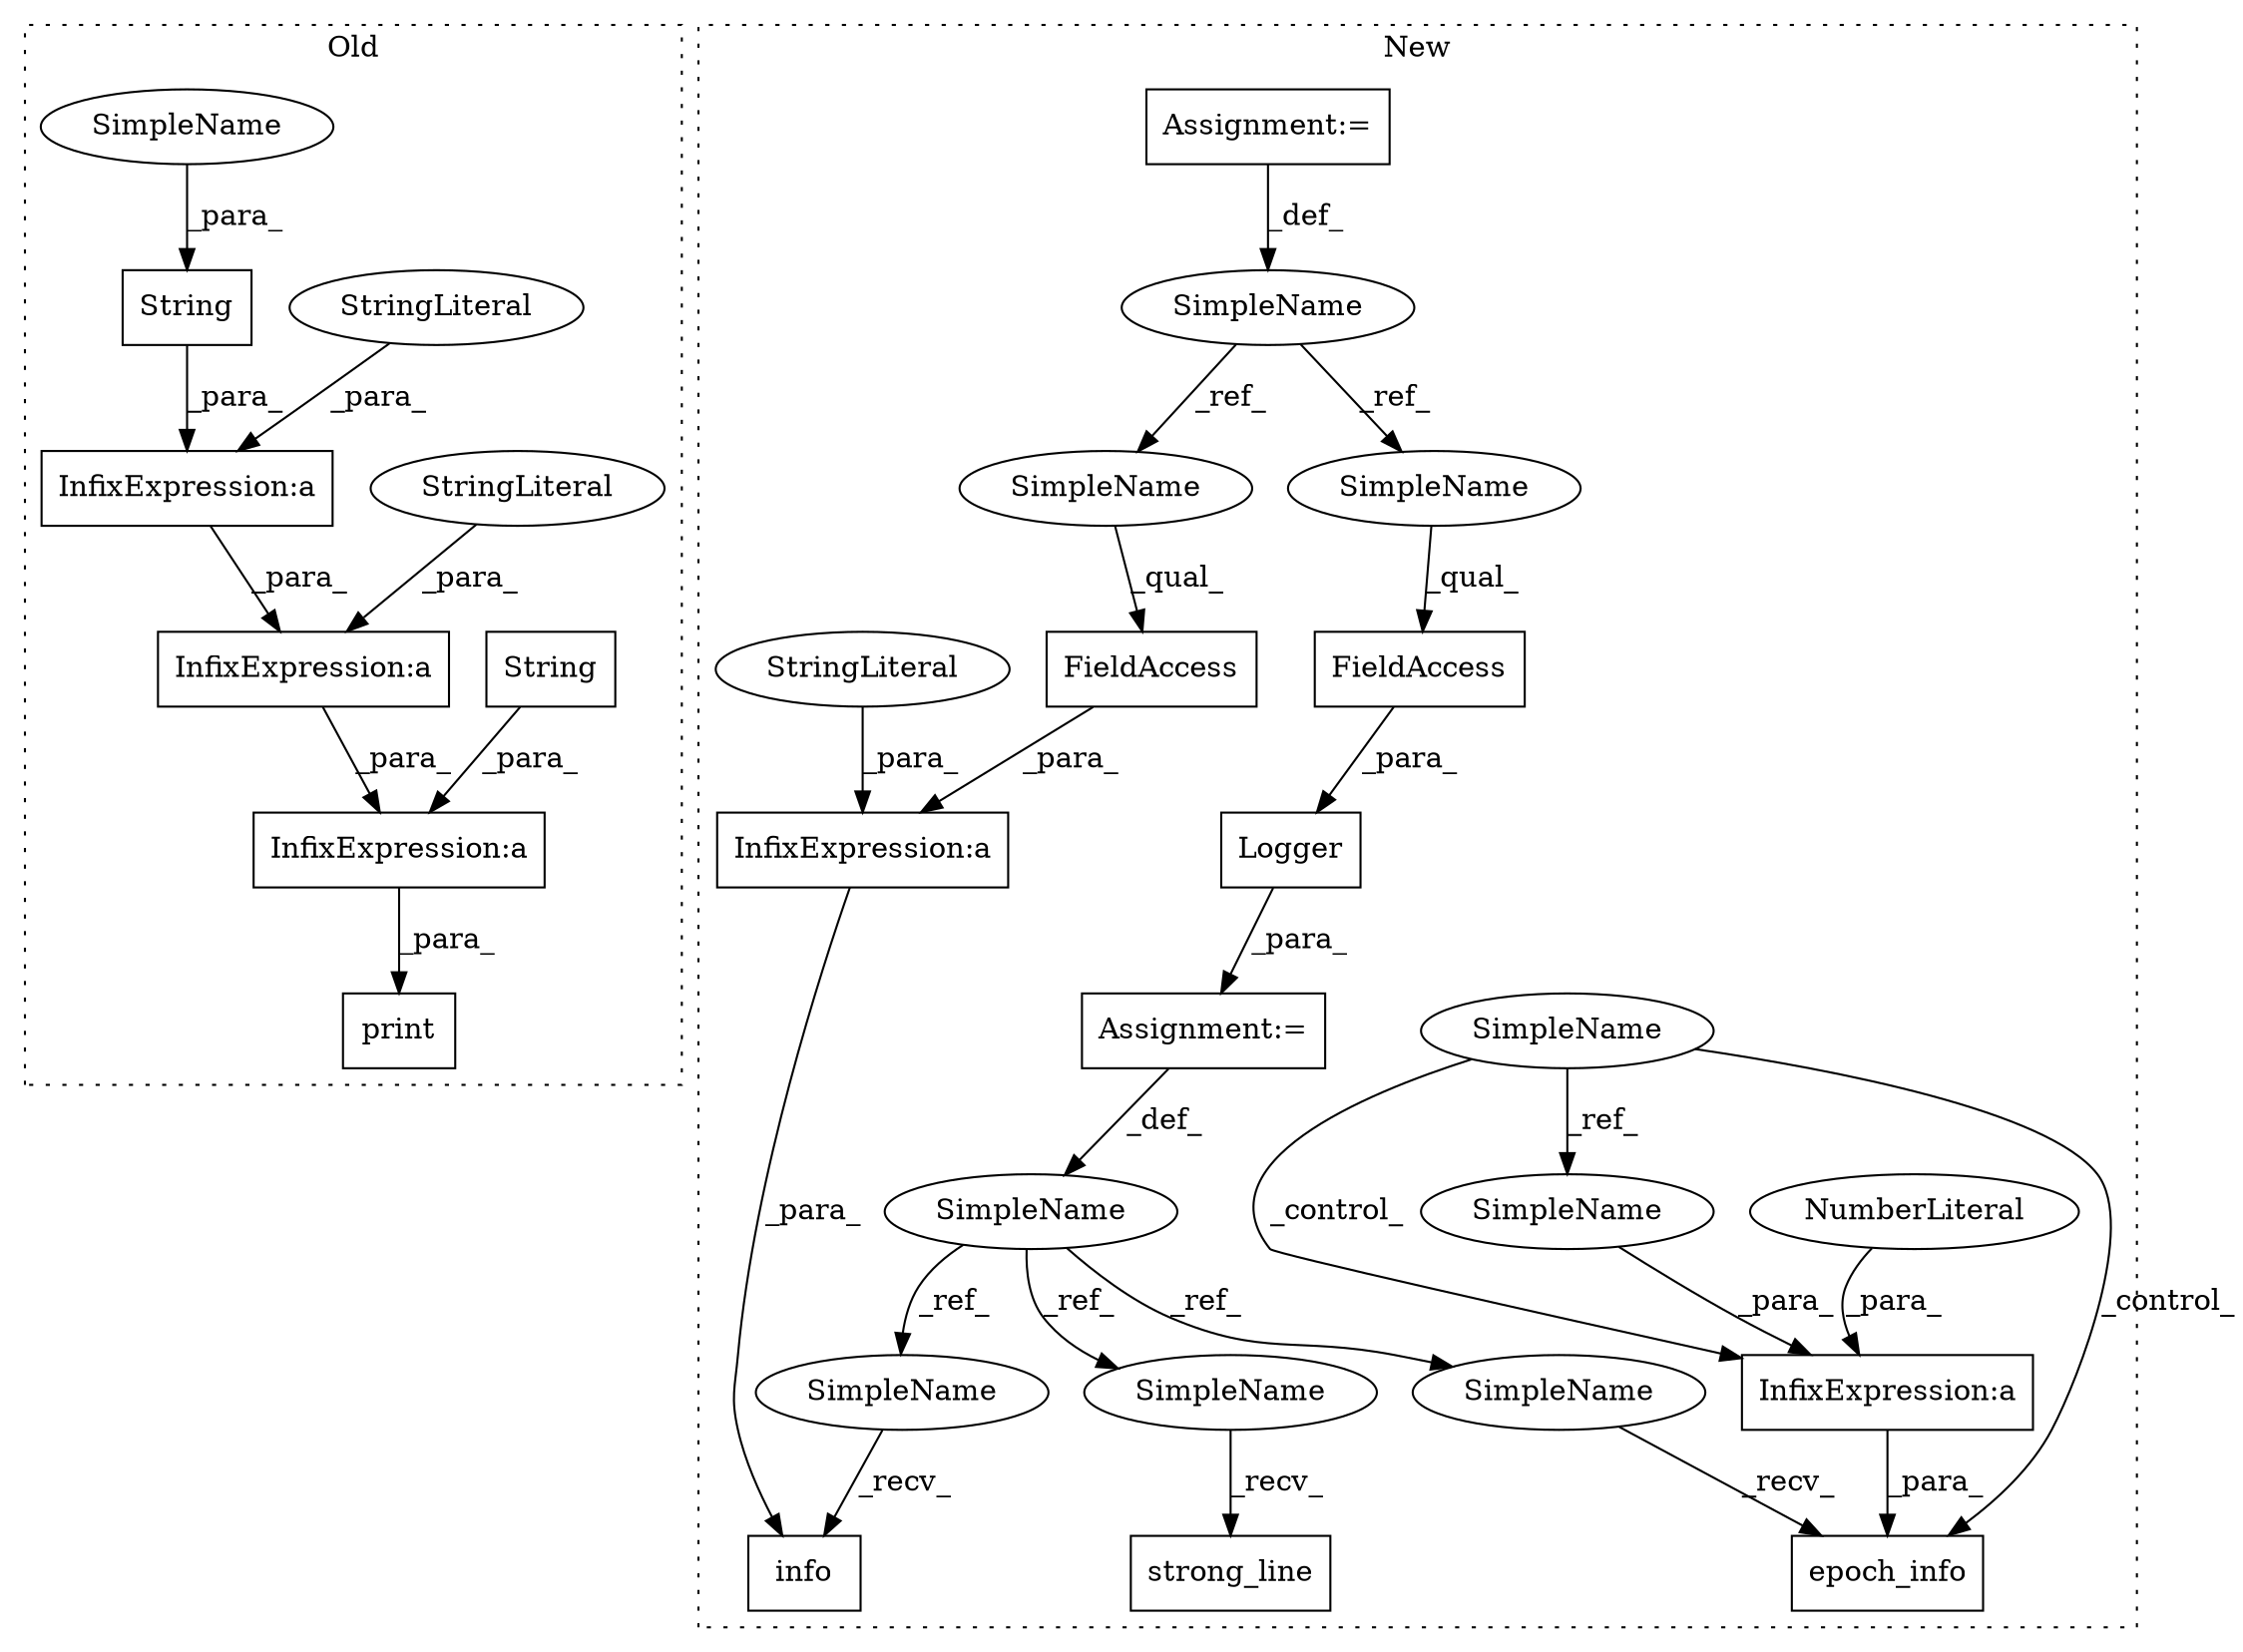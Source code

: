 digraph G {
subgraph cluster0 {
1 [label="print" a="32" s="2375,2445" l="6,1" shape="box"];
17 [label="InfixExpression:a" a="27" s="2400" l="3" shape="box"];
18 [label="InfixExpression:a" a="27" s="2421" l="3" shape="box"];
19 [label="InfixExpression:a" a="27" s="2413" l="3" shape="box"];
20 [label="String" a="32" s="2403,2411" l="7,1" shape="box"];
21 [label="StringLiteral" a="45" s="2416" l="4" shape="ellipse"];
22 [label="String" a="32" s="2424,2444" l="7,1" shape="box"];
23 [label="StringLiteral" a="45" s="2383" l="17" shape="ellipse"];
28 [label="SimpleName" a="42" s="2410" l="1" shape="ellipse"];
label = "Old";
style="dotted";
}
subgraph cluster1 {
2 [label="epoch_info" a="32" s="2721,2789" l="11,1" shape="box"];
3 [label="SimpleName" a="42" s="1770" l="6" shape="ellipse"];
4 [label="strong_line" a="32" s="1815" l="13" shape="box"];
5 [label="info" a="32" s="1841,1885" l="5,1" shape="box"];
6 [label="InfixExpression:a" a="27" s="2733" l="3" shape="box"];
7 [label="NumberLiteral" a="34" s="2736" l="1" shape="ellipse"];
8 [label="Assignment:=" a="7" s="1776" l="1" shape="box"];
9 [label="Logger" a="32" s="1777,1801" l="7,1" shape="box"];
10 [label="FieldAccess" a="22" s="1784" l="12" shape="box"];
11 [label="InfixExpression:a" a="27" s="1870" l="3" shape="box"];
12 [label="FieldAccess" a="22" s="1873" l="12" shape="box"];
13 [label="SimpleName" a="42" s="1664" l="3" shape="ellipse"];
14 [label="StringLiteral" a="45" s="1846" l="24" shape="ellipse"];
15 [label="SimpleName" a="42" s="2525" l="1" shape="ellipse"];
16 [label="Assignment:=" a="7" s="1664" l="3" shape="box"];
24 [label="SimpleName" a="42" s="1808" l="6" shape="ellipse"];
25 [label="SimpleName" a="42" s="1834" l="6" shape="ellipse"];
26 [label="SimpleName" a="42" s="2714" l="6" shape="ellipse"];
27 [label="SimpleName" a="42" s="2732" l="1" shape="ellipse"];
29 [label="SimpleName" a="42" s="1784" l="3" shape="ellipse"];
30 [label="SimpleName" a="42" s="1873" l="3" shape="ellipse"];
label = "New";
style="dotted";
}
3 -> 25 [label="_ref_"];
3 -> 26 [label="_ref_"];
3 -> 24 [label="_ref_"];
6 -> 2 [label="_para_"];
7 -> 6 [label="_para_"];
8 -> 3 [label="_def_"];
9 -> 8 [label="_para_"];
10 -> 9 [label="_para_"];
11 -> 5 [label="_para_"];
12 -> 11 [label="_para_"];
13 -> 30 [label="_ref_"];
13 -> 29 [label="_ref_"];
14 -> 11 [label="_para_"];
15 -> 6 [label="_control_"];
15 -> 27 [label="_ref_"];
15 -> 2 [label="_control_"];
16 -> 13 [label="_def_"];
17 -> 19 [label="_para_"];
18 -> 1 [label="_para_"];
19 -> 18 [label="_para_"];
20 -> 17 [label="_para_"];
21 -> 19 [label="_para_"];
22 -> 18 [label="_para_"];
23 -> 17 [label="_para_"];
24 -> 4 [label="_recv_"];
25 -> 5 [label="_recv_"];
26 -> 2 [label="_recv_"];
27 -> 6 [label="_para_"];
28 -> 20 [label="_para_"];
29 -> 10 [label="_qual_"];
30 -> 12 [label="_qual_"];
}
